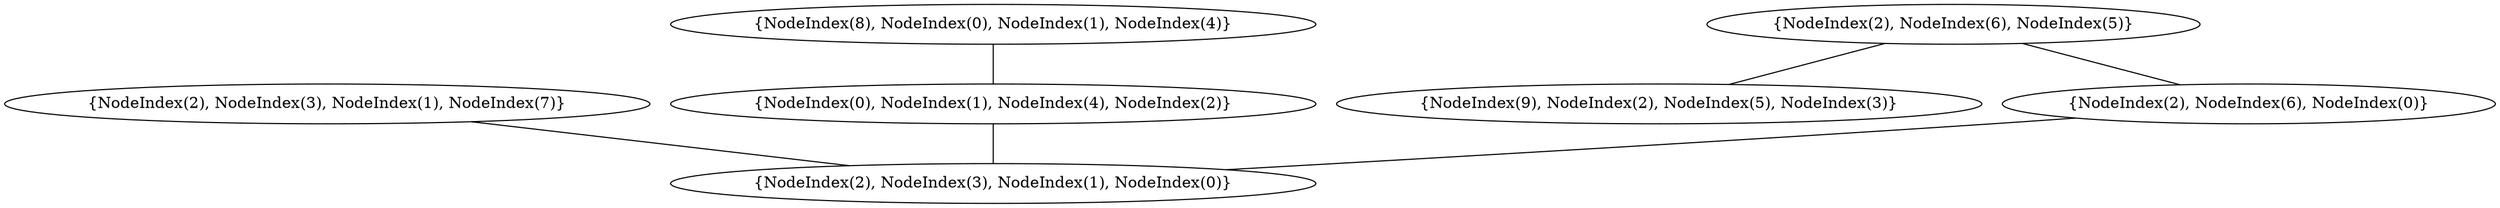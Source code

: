 graph {
    0 [ label = "{NodeIndex(2), NodeIndex(3), NodeIndex(1), NodeIndex(0)}" ]
    1 [ label = "{NodeIndex(2), NodeIndex(3), NodeIndex(1), NodeIndex(7)}" ]
    2 [ label = "{NodeIndex(9), NodeIndex(2), NodeIndex(5), NodeIndex(3)}" ]
    3 [ label = "{NodeIndex(0), NodeIndex(1), NodeIndex(4), NodeIndex(2)}" ]
    4 [ label = "{NodeIndex(2), NodeIndex(6), NodeIndex(0)}" ]
    5 [ label = "{NodeIndex(2), NodeIndex(6), NodeIndex(5)}" ]
    6 [ label = "{NodeIndex(8), NodeIndex(0), NodeIndex(1), NodeIndex(4)}" ]
    1 -- 0 [ ]
    5 -- 4 [ ]
    3 -- 0 [ ]
    6 -- 3 [ ]
    4 -- 0 [ ]
    5 -- 2 [ ]
}
